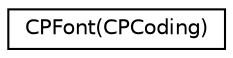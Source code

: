 digraph "Graphical Class Hierarchy"
{
  edge [fontname="Helvetica",fontsize="10",labelfontname="Helvetica",labelfontsize="10"];
  node [fontname="Helvetica",fontsize="10",shape=record];
  rankdir="LR";
  Node1 [label="CPFont(CPCoding)",height=0.2,width=0.4,color="black", fillcolor="white", style="filled",URL="$category_c_p_font_07_c_p_coding_08.html"];
}
